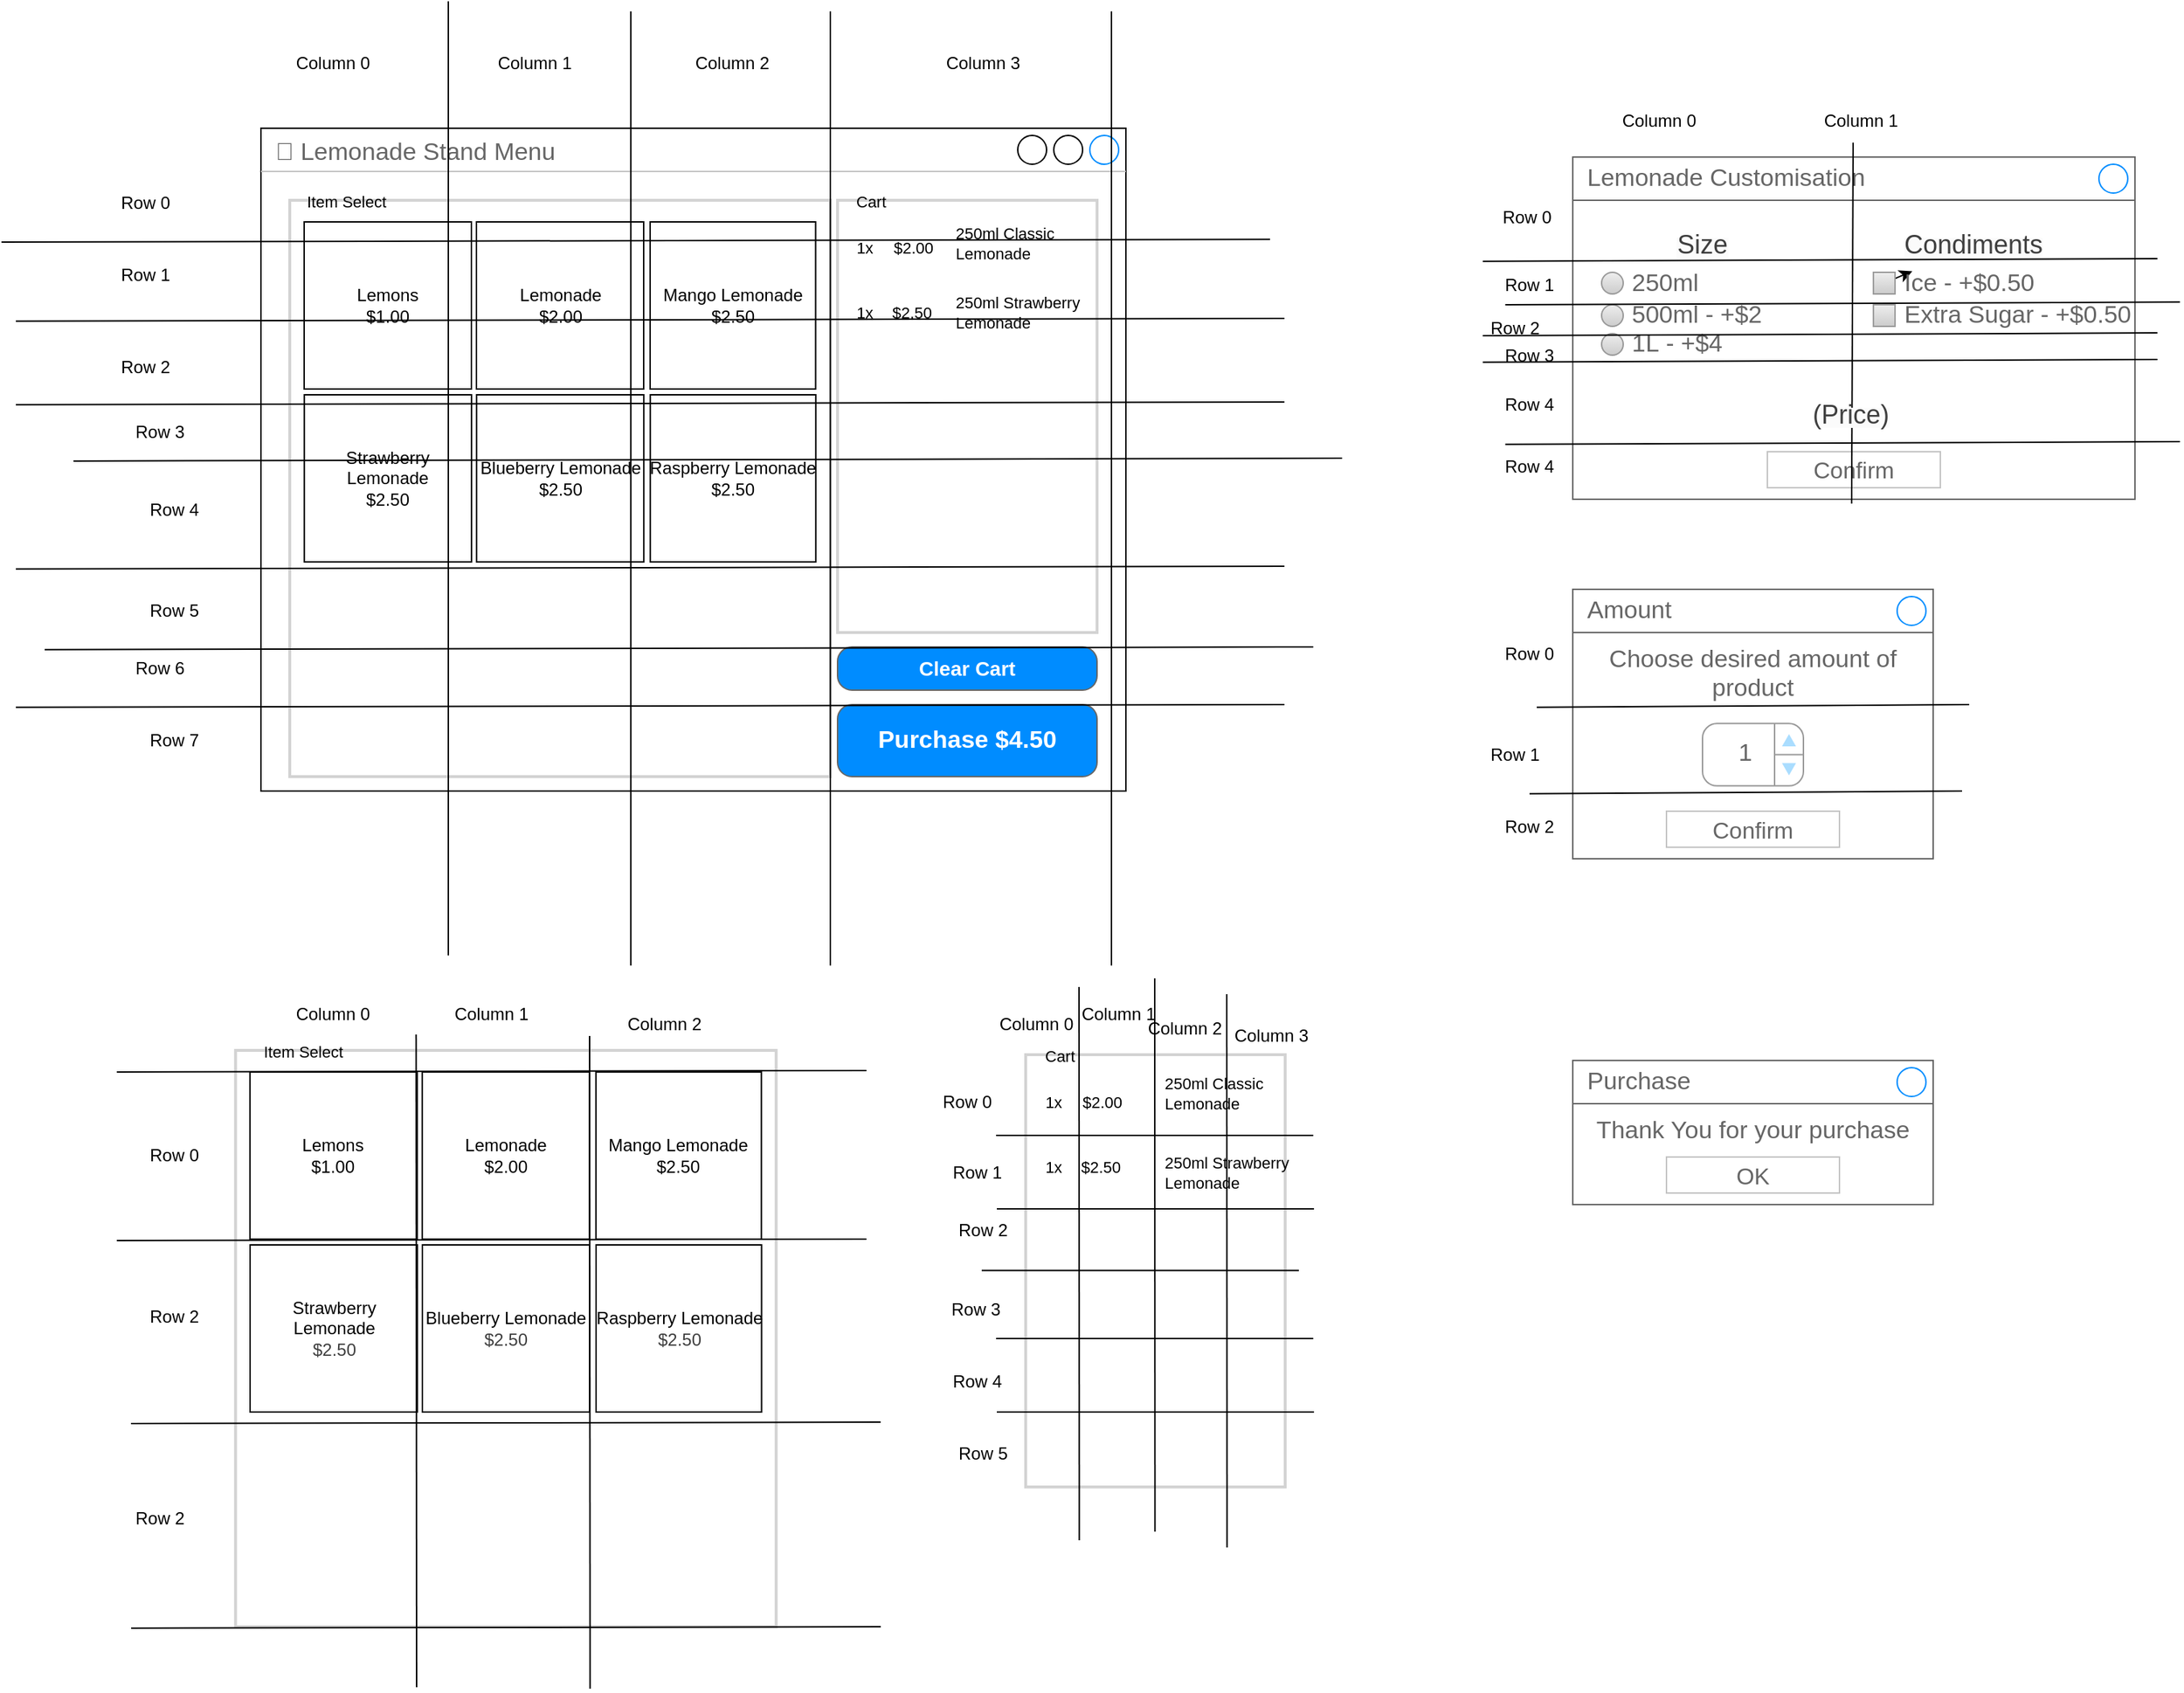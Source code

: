 <mxfile>
    <diagram id="gGsw4H8kystXVpl7gZS2" name="Page-1">
        <mxGraphModel dx="1191" dy="1528" grid="1" gridSize="10" guides="1" tooltips="1" connect="1" arrows="1" fold="1" page="1" pageScale="1" pageWidth="850" pageHeight="1100" math="0" shadow="0">
            <root>
                <mxCell id="0"/>
                <mxCell id="1" parent="0"/>
                <mxCell id="2" value="🍋 Lemonade Stand Menu" style="strokeWidth=1;shadow=0;dashed=0;align=center;html=1;shape=mxgraph.mockup.containers.window;align=left;verticalAlign=top;spacingLeft=8;strokeColor2=#008cff;strokeColor3=#c4c4c4;fontColor=#666666;mainText=;fontSize=17;labelBackgroundColor=none;whiteSpace=wrap;" parent="1" vertex="1">
                    <mxGeometry x="50" y="50" width="600" height="460" as="geometry"/>
                </mxCell>
                <mxCell id="3" value="" style="rounded=0;whiteSpace=wrap;html=1;fillColor=none;strokeColor=#d3d3d3;strokeWidth=2;" parent="1" vertex="1">
                    <mxGeometry x="70" y="100" width="375" height="400" as="geometry"/>
                </mxCell>
                <mxCell id="4" value="" style="rounded=0;whiteSpace=wrap;html=1;fillColor=none;strokeColor=#d3d3d3;strokeWidth=2;" parent="1" vertex="1">
                    <mxGeometry x="450" y="100" width="180" height="300" as="geometry"/>
                </mxCell>
                <mxCell id="6" value="Purchase $4.50" style="strokeWidth=1;shadow=0;dashed=0;align=center;html=1;shape=mxgraph.mockup.buttons.button;strokeColor=#666666;fontColor=#ffffff;mainText=;buttonStyle=round;fontSize=17;fontStyle=1;fillColor=#008cff;whiteSpace=wrap;" parent="1" vertex="1">
                    <mxGeometry x="450" y="450" width="180" height="50" as="geometry"/>
                </mxCell>
                <mxCell id="25" value="250ml Classic Lemonade" style="text;html=1;align=left;verticalAlign=middle;whiteSpace=wrap;rounded=0;fontSize=11;" parent="1" vertex="1">
                    <mxGeometry x="530" y="115" width="90" height="30" as="geometry"/>
                </mxCell>
                <mxCell id="31" value="250ml Strawberry Lemonade" style="text;html=1;align=left;verticalAlign=middle;whiteSpace=wrap;rounded=0;fontSize=11;" parent="1" vertex="1">
                    <mxGeometry x="530" y="163" width="90" height="30" as="geometry"/>
                </mxCell>
                <mxCell id="40" value="$2.50" style="text;html=1;align=left;verticalAlign=middle;whiteSpace=wrap;rounded=0;fontSize=11;" parent="1" vertex="1">
                    <mxGeometry x="486" y="174" width="30" height="8" as="geometry"/>
                </mxCell>
                <mxCell id="41" value="$2.00" style="text;html=1;align=left;verticalAlign=middle;whiteSpace=wrap;rounded=0;fontSize=11;" parent="1" vertex="1">
                    <mxGeometry x="487" y="129" width="30" height="8" as="geometry"/>
                </mxCell>
                <mxCell id="46" value="1x" style="text;html=1;align=center;verticalAlign=middle;whiteSpace=wrap;rounded=0;fontSize=11;" parent="1" vertex="1">
                    <mxGeometry x="454" y="174" width="30" height="8" as="geometry"/>
                </mxCell>
                <mxCell id="48" value="1x" style="text;html=1;align=center;verticalAlign=middle;whiteSpace=wrap;rounded=0;fontSize=11;" parent="1" vertex="1">
                    <mxGeometry x="454" y="129" width="30" height="8" as="geometry"/>
                </mxCell>
                <mxCell id="50" value="Lemons&lt;div&gt;$1.00&lt;/div&gt;" style="whiteSpace=wrap;html=1;aspect=fixed;" parent="1" vertex="1">
                    <mxGeometry x="80" y="115" width="116" height="116" as="geometry"/>
                </mxCell>
                <mxCell id="53" value="&lt;div&gt;&lt;span style=&quot;background-color: transparent;&quot;&gt;Thank You for your purchase&lt;/span&gt;&lt;/div&gt;" style="strokeWidth=1;shadow=0;dashed=0;align=center;html=1;shape=mxgraph.mockup.containers.rrect;rSize=0;strokeColor=#666666;fontColor=#666666;fontSize=17;verticalAlign=top;whiteSpace=wrap;fillColor=#ffffff;spacingTop=32;" parent="1" vertex="1">
                    <mxGeometry x="960" y="697" width="250" height="100" as="geometry"/>
                </mxCell>
                <mxCell id="54" value="Purchase" style="strokeWidth=1;shadow=0;dashed=0;align=center;html=1;shape=mxgraph.mockup.containers.rrect;rSize=0;fontSize=17;fontColor=#666666;strokeColor=#666666;align=left;spacingLeft=8;fillColor=#ffffff;resizeWidth=1;whiteSpace=wrap;" parent="53" vertex="1">
                    <mxGeometry width="250" height="30" relative="1" as="geometry"/>
                </mxCell>
                <mxCell id="55" value="" style="shape=ellipse;strokeColor=#008cff;resizable=0;fillColor=none;html=1;" parent="54" vertex="1">
                    <mxGeometry x="1" y="0.5" width="20" height="20" relative="1" as="geometry">
                        <mxPoint x="-25" y="-10" as="offset"/>
                    </mxGeometry>
                </mxCell>
                <mxCell id="56" value="OK" style="strokeWidth=1;shadow=0;dashed=0;align=center;html=1;shape=mxgraph.mockup.containers.rrect;rSize=0;fontSize=16;fontColor=#666666;strokeColor=#c4c4c4;resizable=0;whiteSpace=wrap;fillColor=#ffffff;" parent="53" vertex="1">
                    <mxGeometry x="0.5" y="1" width="120" height="25" relative="1" as="geometry">
                        <mxPoint x="-60" y="-33" as="offset"/>
                    </mxGeometry>
                </mxCell>
                <mxCell id="57" value="Lemonade&lt;div&gt;$2.00&lt;/div&gt;" style="whiteSpace=wrap;html=1;aspect=fixed;" parent="1" vertex="1">
                    <mxGeometry x="199.5" y="115" width="116" height="116" as="geometry"/>
                </mxCell>
                <mxCell id="60" value="Mango Lemonade&lt;div&gt;$2.50&lt;/div&gt;" style="whiteSpace=wrap;html=1;aspect=fixed;" parent="1" vertex="1">
                    <mxGeometry x="320" y="115" width="114.78" height="116" as="geometry"/>
                </mxCell>
                <mxCell id="68" value="Clear Cart" style="strokeWidth=1;shadow=0;dashed=0;align=center;html=1;shape=mxgraph.mockup.buttons.button;strokeColor=#666666;fontColor=#ffffff;mainText=;buttonStyle=round;fontSize=14;fontStyle=1;fillColor=#008cff;whiteSpace=wrap;" parent="1" vertex="1">
                    <mxGeometry x="450" y="410" width="180" height="30" as="geometry"/>
                </mxCell>
                <mxCell id="72" value="&lt;div&gt;&lt;span style=&quot;background-color: transparent;&quot;&gt;Choose desired amount of product&lt;/span&gt;&lt;/div&gt;" style="strokeWidth=1;shadow=0;dashed=0;align=center;html=1;shape=mxgraph.mockup.containers.rrect;rSize=0;strokeColor=#666666;fontColor=#666666;fontSize=17;verticalAlign=top;whiteSpace=wrap;fillColor=#ffffff;spacingTop=32;" parent="1" vertex="1">
                    <mxGeometry x="960" y="370" width="250" height="187" as="geometry"/>
                </mxCell>
                <mxCell id="73" value="Amount" style="strokeWidth=1;shadow=0;dashed=0;align=center;html=1;shape=mxgraph.mockup.containers.rrect;rSize=0;fontSize=17;fontColor=#666666;strokeColor=#666666;align=left;spacingLeft=8;fillColor=#ffffff;resizeWidth=1;whiteSpace=wrap;" parent="72" vertex="1">
                    <mxGeometry width="250" height="30" relative="1" as="geometry"/>
                </mxCell>
                <mxCell id="74" value="" style="shape=ellipse;strokeColor=#008cff;resizable=0;fillColor=none;html=1;" parent="73" vertex="1">
                    <mxGeometry x="1" y="0.5" width="20" height="20" relative="1" as="geometry">
                        <mxPoint x="-25" y="-10" as="offset"/>
                    </mxGeometry>
                </mxCell>
                <mxCell id="75" value="Confirm" style="strokeWidth=1;shadow=0;dashed=0;align=center;html=1;shape=mxgraph.mockup.containers.rrect;rSize=0;fontSize=16;fontColor=#666666;strokeColor=#c4c4c4;resizable=0;whiteSpace=wrap;fillColor=#ffffff;" parent="72" vertex="1">
                    <mxGeometry x="0.5" y="1" width="120" height="25" relative="1" as="geometry">
                        <mxPoint x="-60" y="-33" as="offset"/>
                    </mxGeometry>
                </mxCell>
                <mxCell id="79" value="&lt;table cellpadding=&quot;0&quot; cellspacing=&quot;0&quot; style=&quot;width:100%;height:100%;&quot;&gt;&lt;tbody&gt;&lt;tr&gt;&lt;td style=&quot;width:85%&quot;&gt;1&lt;/td&gt;&lt;td style=&quot;width:15%&quot;&gt;&lt;/td&gt;&lt;/tr&gt;&lt;/tbody&gt;&lt;/table&gt;" style="strokeWidth=1;shadow=0;dashed=0;align=center;html=1;shape=mxgraph.mockup.forms.spinner;strokeColor=#999999;spinLayout=right;spinStyle=normal;adjStyle=triangle;fillColor=#aaddff;fontSize=17;fontColor=#666666;mainText=;html=1;overflow=fill;" parent="72" vertex="1">
                    <mxGeometry x="90" y="93.175" width="70" height="43.244" as="geometry"/>
                </mxCell>
                <mxCell id="236" value="" style="endArrow=none;html=1;" edge="1" parent="72">
                    <mxGeometry width="50" height="50" relative="1" as="geometry">
                        <mxPoint x="275" y="80" as="sourcePoint"/>
                        <mxPoint x="-25" y="81.88" as="targetPoint"/>
                    </mxGeometry>
                </mxCell>
                <mxCell id="237" value="" style="endArrow=none;html=1;" edge="1" parent="72">
                    <mxGeometry width="50" height="50" relative="1" as="geometry">
                        <mxPoint x="270" y="140" as="sourcePoint"/>
                        <mxPoint x="-30" y="141.88" as="targetPoint"/>
                    </mxGeometry>
                </mxCell>
                <mxCell id="76" value="Item Select" style="text;html=1;align=left;verticalAlign=middle;whiteSpace=wrap;rounded=0;fontSize=11;" parent="1" vertex="1">
                    <mxGeometry x="80" y="97" width="59.5" height="8" as="geometry"/>
                </mxCell>
                <mxCell id="77" value="Cart" style="text;html=1;align=left;verticalAlign=middle;whiteSpace=wrap;rounded=0;fontSize=11;" parent="1" vertex="1">
                    <mxGeometry x="461" y="97" width="59.5" height="7" as="geometry"/>
                </mxCell>
                <mxCell id="116" value="" style="strokeWidth=1;shadow=0;dashed=0;align=center;html=1;shape=mxgraph.mockup.containers.rrect;rSize=0;strokeColor=#666666;fontColor=#666666;fontSize=17;verticalAlign=top;whiteSpace=wrap;fillColor=#ffffff;spacingTop=32;movable=1;resizable=1;rotatable=1;deletable=1;editable=1;locked=0;connectable=1;" parent="1" vertex="1">
                    <mxGeometry x="960" y="70" width="390" height="237.5" as="geometry"/>
                </mxCell>
                <mxCell id="117" value="Lemonade Customisation" style="strokeWidth=1;shadow=0;dashed=0;align=center;html=1;shape=mxgraph.mockup.containers.rrect;rSize=0;fontSize=17;fontColor=#666666;strokeColor=#666666;align=left;spacingLeft=8;fillColor=#ffffff;resizeWidth=1;whiteSpace=wrap;" parent="116" vertex="1">
                    <mxGeometry width="390" height="30" relative="1" as="geometry"/>
                </mxCell>
                <mxCell id="118" value="" style="shape=ellipse;strokeColor=#008cff;resizable=0;fillColor=none;html=1;" parent="117" vertex="1">
                    <mxGeometry x="1" y="0.5" width="20" height="20" relative="1" as="geometry">
                        <mxPoint x="-25" y="-10" as="offset"/>
                    </mxGeometry>
                </mxCell>
                <mxCell id="119" value="Confirm" style="strokeWidth=1;shadow=0;dashed=0;align=center;html=1;shape=mxgraph.mockup.containers.rrect;rSize=0;fontSize=16;fontColor=#666666;strokeColor=#c4c4c4;resizable=0;whiteSpace=wrap;fillColor=#ffffff;" parent="116" vertex="1">
                    <mxGeometry x="0.5" y="1" width="120" height="25" relative="1" as="geometry">
                        <mxPoint x="-60" y="-33" as="offset"/>
                    </mxGeometry>
                </mxCell>
                <mxCell id="121" value="&lt;span style=&quot;color: rgb(63, 63, 63); font-family: Helvetica; font-style: normal; font-variant-ligatures: normal; font-variant-caps: normal; font-weight: 400; letter-spacing: normal; orphans: 2; text-indent: 0px; text-transform: none; widows: 2; word-spacing: 0px; -webkit-text-stroke-width: 0px; white-space: normal; background-color: rgb(251, 251, 251); text-decoration-thickness: initial; text-decoration-style: initial; text-decoration-color: initial; float: none; display: inline !important;&quot;&gt;&lt;font style=&quot;font-size: 18px;&quot;&gt;Size&lt;/font&gt;&lt;/span&gt;" style="text;whiteSpace=wrap;html=1;fontSize=12;align=center;verticalAlign=middle;" parent="116" vertex="1">
                    <mxGeometry x="48.36" y="42.5" width="84.24" height="37.5" as="geometry"/>
                </mxCell>
                <mxCell id="122" value="&lt;span style=&quot;color: rgb(63, 63, 63); font-family: Helvetica; font-style: normal; font-variant-ligatures: normal; font-variant-caps: normal; font-weight: 400; letter-spacing: normal; orphans: 2; text-indent: 0px; text-transform: none; widows: 2; word-spacing: 0px; -webkit-text-stroke-width: 0px; white-space: normal; background-color: rgb(251, 251, 251); text-decoration-thickness: initial; text-decoration-style: initial; text-decoration-color: initial; float: none; display: inline !important;&quot;&gt;&lt;font style=&quot;font-size: 18px;&quot;&gt;Condiments&lt;/font&gt;&lt;/span&gt;" style="text;whiteSpace=wrap;html=1;fontSize=12;align=center;verticalAlign=middle;" parent="116" vertex="1">
                    <mxGeometry x="235.56" y="42.5" width="84.24" height="37.5" as="geometry"/>
                </mxCell>
                <mxCell id="123" value="250ml" style="shape=ellipse;fillColor=#eeeeee;strokeColor=#999999;gradientColor=#cccccc;html=1;align=left;spacingLeft=4;fontSize=17;fontColor=#666666;labelPosition=right;shadow=0;movable=1;resizable=1;rotatable=1;deletable=1;editable=1;locked=0;connectable=1;" parent="116" vertex="1">
                    <mxGeometry x="20" y="80" width="15" height="15" as="geometry"/>
                </mxCell>
                <mxCell id="124" value="500ml - +$2" style="shape=ellipse;fillColor=#eeeeee;strokeColor=#999999;gradientColor=#cccccc;html=1;align=left;spacingLeft=4;fontSize=17;fontColor=#666666;labelPosition=right;shadow=0;movable=1;resizable=1;rotatable=1;deletable=1;editable=1;locked=0;connectable=1;" parent="116" vertex="1">
                    <mxGeometry x="20" y="102.5" width="15" height="15" as="geometry"/>
                </mxCell>
                <mxCell id="125" value="1L&amp;nbsp;&lt;span style=&quot;color: rgb(102, 102, 102);&quot;&gt;- +$4&lt;/span&gt;" style="shape=ellipse;fillColor=#eeeeee;strokeColor=#999999;gradientColor=#cccccc;html=1;align=left;spacingLeft=4;fontSize=17;fontColor=#666666;labelPosition=right;shadow=0;movable=1;resizable=1;rotatable=1;deletable=1;editable=1;locked=0;connectable=1;" parent="116" vertex="1">
                    <mxGeometry x="20" y="122.5" width="15" height="15" as="geometry"/>
                </mxCell>
                <mxCell id="245" value="" style="edgeStyle=none;html=1;" edge="1" parent="116" source="126" target="122">
                    <mxGeometry relative="1" as="geometry"/>
                </mxCell>
                <mxCell id="126" value="Ice - +$0.50" style="strokeWidth=1;shadow=0;dashed=0;align=center;html=1;shape=mxgraph.mockup.forms.rrect;rSize=0;fillColor=#eeeeee;strokeColor=#999999;gradientColor=#cccccc;align=left;spacingLeft=4;fontSize=17;fontColor=#666666;labelPosition=right;movable=1;resizable=1;rotatable=1;deletable=1;editable=1;locked=0;connectable=1;" parent="116" vertex="1">
                    <mxGeometry x="208.56" y="80" width="15" height="15" as="geometry"/>
                </mxCell>
                <mxCell id="127" value="Extra&amp;nbsp;&lt;span style=&quot;background-color: transparent;&quot;&gt;Sugar - +$0.50&lt;/span&gt;" style="strokeWidth=1;shadow=0;dashed=0;align=center;html=1;shape=mxgraph.mockup.forms.rrect;rSize=0;fillColor=#eeeeee;strokeColor=#999999;gradientColor=#cccccc;align=left;spacingLeft=4;fontSize=17;fontColor=#666666;labelPosition=right;movable=1;resizable=1;rotatable=1;deletable=1;editable=1;locked=0;connectable=1;" parent="116" vertex="1">
                    <mxGeometry x="208.56" y="102.5" width="15" height="15" as="geometry"/>
                </mxCell>
                <mxCell id="219" value="" style="endArrow=none;html=1;" parent="116" edge="1">
                    <mxGeometry width="50" height="50" relative="1" as="geometry">
                        <mxPoint x="405.6" y="70.5" as="sourcePoint"/>
                        <mxPoint x="-62.4" y="72.38" as="targetPoint"/>
                    </mxGeometry>
                </mxCell>
                <mxCell id="220" value="" style="endArrow=none;html=1;" parent="116" edge="1">
                    <mxGeometry width="50" height="50" relative="1" as="geometry">
                        <mxPoint x="421.2" y="100.62" as="sourcePoint"/>
                        <mxPoint x="-46.8" y="102.5" as="targetPoint"/>
                    </mxGeometry>
                </mxCell>
                <mxCell id="221" value="" style="endArrow=none;html=1;" parent="116" edge="1">
                    <mxGeometry width="50" height="50" relative="1" as="geometry">
                        <mxPoint x="405.6" y="122.06" as="sourcePoint"/>
                        <mxPoint x="-62.4" y="123.94" as="targetPoint"/>
                    </mxGeometry>
                </mxCell>
                <mxCell id="222" value="" style="endArrow=none;html=1;" parent="116" edge="1">
                    <mxGeometry width="50" height="50" relative="1" as="geometry">
                        <mxPoint x="405.6" y="140.5" as="sourcePoint"/>
                        <mxPoint x="-62.4" y="142.38" as="targetPoint"/>
                    </mxGeometry>
                </mxCell>
                <mxCell id="223" value="" style="endArrow=none;html=1;" parent="116" edge="1">
                    <mxGeometry width="50" height="50" relative="1" as="geometry">
                        <mxPoint x="194.485" y="-10" as="sourcePoint"/>
                        <mxPoint x="193.44" y="240.5" as="targetPoint"/>
                    </mxGeometry>
                </mxCell>
                <mxCell id="241" value="&lt;span style=&quot;color: rgb(63, 63, 63); font-family: Helvetica; font-style: normal; font-variant-ligatures: normal; font-variant-caps: normal; font-weight: 400; letter-spacing: normal; orphans: 2; text-indent: 0px; text-transform: none; widows: 2; word-spacing: 0px; -webkit-text-stroke-width: 0px; white-space: normal; background-color: rgb(251, 251, 251); text-decoration-thickness: initial; text-decoration-style: initial; text-decoration-color: initial; float: none; display: inline !important;&quot;&gt;&lt;font style=&quot;font-size: 18px;&quot;&gt;(Price)&lt;/font&gt;&lt;/span&gt;" style="text;whiteSpace=wrap;html=1;fontSize=12;align=center;verticalAlign=middle;" vertex="1" parent="116">
                    <mxGeometry x="151.32" y="160" width="84.24" height="37.5" as="geometry"/>
                </mxCell>
                <mxCell id="243" value="" style="endArrow=none;html=1;" edge="1" parent="116">
                    <mxGeometry width="50" height="50" relative="1" as="geometry">
                        <mxPoint x="421.2" y="197.5" as="sourcePoint"/>
                        <mxPoint x="-46.8" y="199.38" as="targetPoint"/>
                    </mxGeometry>
                </mxCell>
                <mxCell id="138" value="&lt;span style=&quot;color: rgb(0, 0, 0);&quot;&gt;Strawberry Lemonade&lt;/span&gt;&lt;div&gt;&lt;span style=&quot;color: rgb(0, 0, 0);&quot;&gt;$2.50&lt;/span&gt;&lt;/div&gt;" style="whiteSpace=wrap;html=1;aspect=fixed;" parent="1" vertex="1">
                    <mxGeometry x="80.11" y="235" width="116" height="116" as="geometry"/>
                </mxCell>
                <mxCell id="139" value="&lt;span style=&quot;color: rgb(0, 0, 0);&quot;&gt;Blueberry Lemonade&lt;/span&gt;&lt;div&gt;&lt;span style=&quot;color: rgb(0, 0, 0);&quot;&gt;$2.50&lt;/span&gt;&lt;/div&gt;" style="whiteSpace=wrap;html=1;aspect=fixed;" parent="1" vertex="1">
                    <mxGeometry x="199.61" y="235" width="116" height="116" as="geometry"/>
                </mxCell>
                <mxCell id="140" value="&lt;span style=&quot;color: rgb(0, 0, 0);&quot;&gt;Raspberry&amp;nbsp;&lt;/span&gt;&lt;span style=&quot;background-color: transparent;&quot;&gt;Lemonade&lt;/span&gt;&lt;div&gt;&lt;span style=&quot;background-color: transparent;&quot;&gt;$2.50&lt;/span&gt;&lt;/div&gt;" style="whiteSpace=wrap;html=1;aspect=fixed;" parent="1" vertex="1">
                    <mxGeometry x="320.11" y="235" width="114.78" height="116" as="geometry"/>
                </mxCell>
                <mxCell id="135" value="" style="endArrow=none;html=1;" parent="1" edge="1">
                    <mxGeometry width="50" height="50" relative="1" as="geometry">
                        <mxPoint x="306.61" y="631.12" as="sourcePoint"/>
                        <mxPoint x="306.61" y="-31.12" as="targetPoint"/>
                    </mxGeometry>
                </mxCell>
                <mxCell id="141" value="" style="endArrow=none;html=1;" parent="1" edge="1">
                    <mxGeometry width="50" height="50" relative="1" as="geometry">
                        <mxPoint x="180" y="624.12" as="sourcePoint"/>
                        <mxPoint x="180" y="-38.12" as="targetPoint"/>
                    </mxGeometry>
                </mxCell>
                <mxCell id="142" value="" style="endArrow=none;html=1;" parent="1" edge="1">
                    <mxGeometry width="50" height="50" relative="1" as="geometry">
                        <mxPoint x="445" y="631.12" as="sourcePoint"/>
                        <mxPoint x="445" y="-31.12" as="targetPoint"/>
                    </mxGeometry>
                </mxCell>
                <mxCell id="144" value="Column 0" style="text;html=1;align=center;verticalAlign=middle;whiteSpace=wrap;rounded=0;" parent="1" vertex="1">
                    <mxGeometry x="70" y="-10" width="60" height="30" as="geometry"/>
                </mxCell>
                <mxCell id="145" value="Column 1" style="text;html=1;align=center;verticalAlign=middle;whiteSpace=wrap;rounded=0;" parent="1" vertex="1">
                    <mxGeometry x="210" y="-10" width="60" height="30" as="geometry"/>
                </mxCell>
                <mxCell id="146" value="Column 2" style="text;html=1;align=center;verticalAlign=middle;whiteSpace=wrap;rounded=0;" parent="1" vertex="1">
                    <mxGeometry x="347.39" y="-10" width="60" height="30" as="geometry"/>
                </mxCell>
                <mxCell id="147" value="Column 3" style="text;html=1;align=center;verticalAlign=middle;whiteSpace=wrap;rounded=0;" parent="1" vertex="1">
                    <mxGeometry x="520.5" y="-10" width="60" height="30" as="geometry"/>
                </mxCell>
                <mxCell id="148" value="" style="endArrow=none;html=1;" parent="1" edge="1">
                    <mxGeometry width="50" height="50" relative="1" as="geometry">
                        <mxPoint x="640" y="631.12" as="sourcePoint"/>
                        <mxPoint x="640" y="-31.12" as="targetPoint"/>
                    </mxGeometry>
                </mxCell>
                <mxCell id="149" value="" style="endArrow=none;html=1;" parent="1" edge="1">
                    <mxGeometry width="50" height="50" relative="1" as="geometry">
                        <mxPoint x="800" y="279.06" as="sourcePoint"/>
                        <mxPoint x="-80" y="280.94" as="targetPoint"/>
                    </mxGeometry>
                </mxCell>
                <mxCell id="150" value="" style="endArrow=none;html=1;" parent="1" edge="1">
                    <mxGeometry width="50" height="50" relative="1" as="geometry">
                        <mxPoint x="780" y="410" as="sourcePoint"/>
                        <mxPoint x="-100" y="411.88" as="targetPoint"/>
                    </mxGeometry>
                </mxCell>
                <mxCell id="151" value="" style="endArrow=none;html=1;" parent="1" edge="1">
                    <mxGeometry width="50" height="50" relative="1" as="geometry">
                        <mxPoint x="760" y="182" as="sourcePoint"/>
                        <mxPoint x="-120" y="183.88" as="targetPoint"/>
                    </mxGeometry>
                </mxCell>
                <mxCell id="152" value="" style="endArrow=none;html=1;" parent="1" edge="1">
                    <mxGeometry width="50" height="50" relative="1" as="geometry">
                        <mxPoint x="760" y="450" as="sourcePoint"/>
                        <mxPoint x="-120" y="451.88" as="targetPoint"/>
                    </mxGeometry>
                </mxCell>
                <mxCell id="153" value="" style="endArrow=none;html=1;" parent="1" edge="1">
                    <mxGeometry width="50" height="50" relative="1" as="geometry">
                        <mxPoint x="760" y="354" as="sourcePoint"/>
                        <mxPoint x="-120" y="355.88" as="targetPoint"/>
                    </mxGeometry>
                </mxCell>
                <mxCell id="154" value="" style="endArrow=none;html=1;" parent="1" edge="1">
                    <mxGeometry width="50" height="50" relative="1" as="geometry">
                        <mxPoint x="760" y="240" as="sourcePoint"/>
                        <mxPoint x="-120" y="241.88" as="targetPoint"/>
                    </mxGeometry>
                </mxCell>
                <mxCell id="155" value="" style="endArrow=none;html=1;" parent="1" edge="1">
                    <mxGeometry width="50" height="50" relative="1" as="geometry">
                        <mxPoint x="750" y="127.12" as="sourcePoint"/>
                        <mxPoint x="-130" y="129.0" as="targetPoint"/>
                    </mxGeometry>
                </mxCell>
                <mxCell id="156" value="Row 0" style="text;html=1;align=center;verticalAlign=middle;whiteSpace=wrap;rounded=0;" parent="1" vertex="1">
                    <mxGeometry x="-60" y="87" width="60" height="30" as="geometry"/>
                </mxCell>
                <mxCell id="157" value="Row 1" style="text;html=1;align=center;verticalAlign=middle;whiteSpace=wrap;rounded=0;" parent="1" vertex="1">
                    <mxGeometry x="-60" y="137" width="60" height="30" as="geometry"/>
                </mxCell>
                <mxCell id="158" value="Row 2" style="text;html=1;align=center;verticalAlign=middle;whiteSpace=wrap;rounded=0;" parent="1" vertex="1">
                    <mxGeometry x="-60" y="201" width="60" height="30" as="geometry"/>
                </mxCell>
                <mxCell id="159" value="Row 3" style="text;html=1;align=center;verticalAlign=middle;whiteSpace=wrap;rounded=0;" parent="1" vertex="1">
                    <mxGeometry x="-50" y="245.5" width="60" height="30" as="geometry"/>
                </mxCell>
                <mxCell id="160" value="Row 4" style="text;html=1;align=center;verticalAlign=middle;whiteSpace=wrap;rounded=0;" parent="1" vertex="1">
                    <mxGeometry x="-40" y="300" width="60" height="30" as="geometry"/>
                </mxCell>
                <mxCell id="161" value="Row 5" style="text;html=1;align=center;verticalAlign=middle;whiteSpace=wrap;rounded=0;" parent="1" vertex="1">
                    <mxGeometry x="-40" y="370" width="60" height="30" as="geometry"/>
                </mxCell>
                <mxCell id="162" value="Row 6" style="text;html=1;align=center;verticalAlign=middle;whiteSpace=wrap;rounded=0;" parent="1" vertex="1">
                    <mxGeometry x="-50" y="410" width="60" height="30" as="geometry"/>
                </mxCell>
                <mxCell id="163" value="Row 7" style="text;html=1;align=center;verticalAlign=middle;whiteSpace=wrap;rounded=0;" parent="1" vertex="1">
                    <mxGeometry x="-40" y="460" width="60" height="30" as="geometry"/>
                </mxCell>
                <mxCell id="165" value="" style="rounded=0;whiteSpace=wrap;html=1;fillColor=none;strokeColor=#d3d3d3;strokeWidth=2;" parent="1" vertex="1">
                    <mxGeometry x="32.39" y="690" width="375" height="400" as="geometry"/>
                </mxCell>
                <mxCell id="166" value="Lemons&lt;div&gt;$1.00&lt;/div&gt;" style="whiteSpace=wrap;html=1;aspect=fixed;" parent="1" vertex="1">
                    <mxGeometry x="42.39" y="705" width="116" height="116" as="geometry"/>
                </mxCell>
                <mxCell id="167" value="Lemonade&lt;div&gt;$2.00&lt;/div&gt;" style="whiteSpace=wrap;html=1;aspect=fixed;" parent="1" vertex="1">
                    <mxGeometry x="161.89" y="705" width="116" height="116" as="geometry"/>
                </mxCell>
                <mxCell id="168" value="Mango Lemonade&lt;div&gt;$2.50&lt;/div&gt;" style="whiteSpace=wrap;html=1;aspect=fixed;" parent="1" vertex="1">
                    <mxGeometry x="282.39" y="705" width="114.78" height="116" as="geometry"/>
                </mxCell>
                <mxCell id="169" value="&lt;span style=&quot;color: rgb(0, 0, 0);&quot;&gt;Strawberry Lemonade&lt;/span&gt;&lt;div&gt;&lt;span style=&quot;color: rgb(0, 0, 0);&quot;&gt;&lt;span style=&quot;color: rgb(63, 63, 63);&quot;&gt;$2.50&lt;/span&gt;&lt;/span&gt;&lt;/div&gt;" style="whiteSpace=wrap;html=1;aspect=fixed;" parent="1" vertex="1">
                    <mxGeometry x="42.5" y="825" width="116" height="116" as="geometry"/>
                </mxCell>
                <mxCell id="170" value="&lt;span style=&quot;color: rgb(0, 0, 0);&quot;&gt;Blueberry Lemonade&lt;/span&gt;&lt;div&gt;&lt;span style=&quot;color: rgb(0, 0, 0);&quot;&gt;&lt;span style=&quot;color: rgb(63, 63, 63);&quot;&gt;$2.50&lt;/span&gt;&lt;/span&gt;&lt;/div&gt;" style="whiteSpace=wrap;html=1;aspect=fixed;" parent="1" vertex="1">
                    <mxGeometry x="162" y="825" width="116" height="116" as="geometry"/>
                </mxCell>
                <mxCell id="171" value="&lt;span style=&quot;color: rgb(0, 0, 0);&quot;&gt;Raspberry&amp;nbsp;&lt;/span&gt;&lt;span style=&quot;background-color: transparent;&quot;&gt;Lemonade&lt;/span&gt;&lt;div&gt;&lt;span style=&quot;color: rgb(63, 63, 63);&quot;&gt;$2.50&lt;/span&gt;&lt;span style=&quot;background-color: transparent;&quot;&gt;&lt;/span&gt;&lt;/div&gt;" style="whiteSpace=wrap;html=1;aspect=fixed;" parent="1" vertex="1">
                    <mxGeometry x="282.5" y="825" width="114.78" height="116" as="geometry"/>
                </mxCell>
                <mxCell id="172" value="Item Select" style="text;html=1;align=left;verticalAlign=middle;whiteSpace=wrap;rounded=0;fontSize=11;" parent="1" vertex="1">
                    <mxGeometry x="50.39" y="687" width="59.5" height="8" as="geometry"/>
                </mxCell>
                <mxCell id="177" value="" style="endArrow=none;html=1;" parent="1" edge="1">
                    <mxGeometry width="50" height="50" relative="1" as="geometry">
                        <mxPoint x="470" y="821" as="sourcePoint"/>
                        <mxPoint x="-50" y="822" as="targetPoint"/>
                    </mxGeometry>
                </mxCell>
                <mxCell id="179" value="" style="endArrow=none;html=1;" parent="1" edge="1">
                    <mxGeometry width="50" height="50" relative="1" as="geometry">
                        <mxPoint x="479.89" y="948" as="sourcePoint"/>
                        <mxPoint x="-40.11" y="949" as="targetPoint"/>
                    </mxGeometry>
                </mxCell>
                <mxCell id="180" value="" style="endArrow=none;html=1;" parent="1" edge="1">
                    <mxGeometry width="50" height="50" relative="1" as="geometry">
                        <mxPoint x="470" y="704" as="sourcePoint"/>
                        <mxPoint x="-50" y="705" as="targetPoint"/>
                    </mxGeometry>
                </mxCell>
                <mxCell id="181" value="" style="endArrow=none;html=1;" parent="1" edge="1">
                    <mxGeometry width="50" height="50" relative="1" as="geometry">
                        <mxPoint x="480" y="1090" as="sourcePoint"/>
                        <mxPoint x="-40" y="1091" as="targetPoint"/>
                    </mxGeometry>
                </mxCell>
                <mxCell id="182" value="Row 0" style="text;html=1;align=center;verticalAlign=middle;whiteSpace=wrap;rounded=0;" parent="1" vertex="1">
                    <mxGeometry x="-40" y="748" width="60" height="30" as="geometry"/>
                </mxCell>
                <mxCell id="183" value="Row 2" style="text;html=1;align=center;verticalAlign=middle;whiteSpace=wrap;rounded=0;" parent="1" vertex="1">
                    <mxGeometry x="-40" y="860" width="60" height="30" as="geometry"/>
                </mxCell>
                <mxCell id="184" value="Row 2" style="text;html=1;align=center;verticalAlign=middle;whiteSpace=wrap;rounded=0;" parent="1" vertex="1">
                    <mxGeometry x="-50" y="1000" width="60" height="30" as="geometry"/>
                </mxCell>
                <mxCell id="185" value="" style="rounded=0;whiteSpace=wrap;html=1;fillColor=none;strokeColor=#d3d3d3;strokeWidth=2;" parent="1" vertex="1">
                    <mxGeometry x="580.5" y="693" width="180" height="300" as="geometry"/>
                </mxCell>
                <mxCell id="186" value="250ml Classic Lemonade" style="text;html=1;align=left;verticalAlign=middle;whiteSpace=wrap;rounded=0;fontSize=11;" parent="1" vertex="1">
                    <mxGeometry x="674.5" y="705" width="90" height="30" as="geometry"/>
                </mxCell>
                <mxCell id="187" value="250ml Strawberry Lemonade" style="text;html=1;align=left;verticalAlign=middle;whiteSpace=wrap;rounded=0;fontSize=11;" parent="1" vertex="1">
                    <mxGeometry x="674.5" y="760" width="90" height="30" as="geometry"/>
                </mxCell>
                <mxCell id="188" value="$2.50" style="text;html=1;align=left;verticalAlign=middle;whiteSpace=wrap;rounded=0;fontSize=11;" parent="1" vertex="1">
                    <mxGeometry x="616.5" y="767" width="30" height="8" as="geometry"/>
                </mxCell>
                <mxCell id="189" value="$2.00" style="text;html=1;align=left;verticalAlign=middle;whiteSpace=wrap;rounded=0;fontSize=11;" parent="1" vertex="1">
                    <mxGeometry x="617.5" y="722" width="30" height="8" as="geometry"/>
                </mxCell>
                <mxCell id="190" value="1x" style="text;html=1;align=center;verticalAlign=middle;whiteSpace=wrap;rounded=0;fontSize=11;" parent="1" vertex="1">
                    <mxGeometry x="584.5" y="767" width="30" height="8" as="geometry"/>
                </mxCell>
                <mxCell id="191" value="1x" style="text;html=1;align=center;verticalAlign=middle;whiteSpace=wrap;rounded=0;fontSize=11;" parent="1" vertex="1">
                    <mxGeometry x="584.5" y="722" width="30" height="8" as="geometry"/>
                </mxCell>
                <mxCell id="192" value="Cart" style="text;html=1;align=left;verticalAlign=middle;whiteSpace=wrap;rounded=0;fontSize=11;" parent="1" vertex="1">
                    <mxGeometry x="591.5" y="690" width="59.5" height="7" as="geometry"/>
                </mxCell>
                <mxCell id="194" value="" style="endArrow=none;html=1;" parent="1" edge="1">
                    <mxGeometry width="50" height="50" relative="1" as="geometry">
                        <mxPoint x="780" y="749" as="sourcePoint"/>
                        <mxPoint x="560" y="749" as="targetPoint"/>
                    </mxGeometry>
                </mxCell>
                <mxCell id="195" value="" style="endArrow=none;html=1;" parent="1" edge="1">
                    <mxGeometry width="50" height="50" relative="1" as="geometry">
                        <mxPoint x="780.5" y="800" as="sourcePoint"/>
                        <mxPoint x="560.5" y="800" as="targetPoint"/>
                    </mxGeometry>
                </mxCell>
                <mxCell id="197" value="" style="endArrow=none;html=1;" parent="1" edge="1">
                    <mxGeometry width="50" height="50" relative="1" as="geometry">
                        <mxPoint x="770" y="842.7" as="sourcePoint"/>
                        <mxPoint x="550" y="842.7" as="targetPoint"/>
                    </mxGeometry>
                </mxCell>
                <mxCell id="198" value="" style="endArrow=none;html=1;" parent="1" edge="1">
                    <mxGeometry width="50" height="50" relative="1" as="geometry">
                        <mxPoint x="780" y="890" as="sourcePoint"/>
                        <mxPoint x="560" y="890" as="targetPoint"/>
                    </mxGeometry>
                </mxCell>
                <mxCell id="199" value="" style="endArrow=none;html=1;" parent="1" edge="1">
                    <mxGeometry width="50" height="50" relative="1" as="geometry">
                        <mxPoint x="780.5" y="941" as="sourcePoint"/>
                        <mxPoint x="560.5" y="941" as="targetPoint"/>
                    </mxGeometry>
                </mxCell>
                <mxCell id="200" value="Row 0" style="text;html=1;align=center;verticalAlign=middle;whiteSpace=wrap;rounded=0;" parent="1" vertex="1">
                    <mxGeometry x="510" y="711" width="60" height="30" as="geometry"/>
                </mxCell>
                <mxCell id="201" value="Row 1" style="text;html=1;align=center;verticalAlign=middle;whiteSpace=wrap;rounded=0;" parent="1" vertex="1">
                    <mxGeometry x="517" y="760" width="60" height="30" as="geometry"/>
                </mxCell>
                <mxCell id="202" value="Row 2" style="text;html=1;align=center;verticalAlign=middle;whiteSpace=wrap;rounded=0;" parent="1" vertex="1">
                    <mxGeometry x="520.5" y="805" width="60" height="20" as="geometry"/>
                </mxCell>
                <mxCell id="204" value="Row 3" style="text;html=1;align=center;verticalAlign=middle;whiteSpace=wrap;rounded=0;" parent="1" vertex="1">
                    <mxGeometry x="516" y="860" width="60" height="20" as="geometry"/>
                </mxCell>
                <mxCell id="205" value="Row 4" style="text;html=1;align=center;verticalAlign=middle;whiteSpace=wrap;rounded=0;" parent="1" vertex="1">
                    <mxGeometry x="517" y="910" width="60" height="20" as="geometry"/>
                </mxCell>
                <mxCell id="206" value="Row 5" style="text;html=1;align=center;verticalAlign=middle;whiteSpace=wrap;rounded=0;" parent="1" vertex="1">
                    <mxGeometry x="520.5" y="960" width="60" height="20" as="geometry"/>
                </mxCell>
                <mxCell id="207" value="" style="endArrow=none;html=1;" parent="1" edge="1">
                    <mxGeometry width="50" height="50" relative="1" as="geometry">
                        <mxPoint x="670" y="640" as="sourcePoint"/>
                        <mxPoint x="670.2" y="1024" as="targetPoint"/>
                    </mxGeometry>
                </mxCell>
                <mxCell id="208" value="" style="endArrow=none;html=1;" parent="1" edge="1">
                    <mxGeometry width="50" height="50" relative="1" as="geometry">
                        <mxPoint x="617.5" y="646" as="sourcePoint"/>
                        <mxPoint x="617.7" y="1030" as="targetPoint"/>
                    </mxGeometry>
                </mxCell>
                <mxCell id="209" value="" style="endArrow=none;html=1;" parent="1" edge="1">
                    <mxGeometry width="50" height="50" relative="1" as="geometry">
                        <mxPoint x="720" y="651" as="sourcePoint"/>
                        <mxPoint x="720.2" y="1035" as="targetPoint"/>
                    </mxGeometry>
                </mxCell>
                <mxCell id="210" value="Column 0" style="text;html=1;align=center;verticalAlign=middle;whiteSpace=wrap;rounded=0;" parent="1" vertex="1">
                    <mxGeometry x="557.5" y="657" width="60" height="30" as="geometry"/>
                </mxCell>
                <mxCell id="211" value="Column 1" style="text;html=1;align=center;verticalAlign=middle;whiteSpace=wrap;rounded=0;" parent="1" vertex="1">
                    <mxGeometry x="614.5" y="650" width="60" height="30" as="geometry"/>
                </mxCell>
                <mxCell id="212" value="Column 2" style="text;html=1;align=center;verticalAlign=middle;whiteSpace=wrap;rounded=0;" parent="1" vertex="1">
                    <mxGeometry x="660.5" y="660" width="60" height="30" as="geometry"/>
                </mxCell>
                <mxCell id="213" value="Column 3" style="text;html=1;align=center;verticalAlign=middle;whiteSpace=wrap;rounded=0;" parent="1" vertex="1">
                    <mxGeometry x="720.5" y="665" width="60" height="30" as="geometry"/>
                </mxCell>
                <mxCell id="214" value="" style="endArrow=none;html=1;" parent="1" edge="1">
                    <mxGeometry width="50" height="50" relative="1" as="geometry">
                        <mxPoint x="157.67" y="679" as="sourcePoint"/>
                        <mxPoint x="158" y="1132" as="targetPoint"/>
                    </mxGeometry>
                </mxCell>
                <mxCell id="215" value="" style="endArrow=none;html=1;" parent="1" edge="1">
                    <mxGeometry width="50" height="50" relative="1" as="geometry">
                        <mxPoint x="278" y="680" as="sourcePoint"/>
                        <mxPoint x="278.33" y="1133" as="targetPoint"/>
                    </mxGeometry>
                </mxCell>
                <mxCell id="216" value="Column 0" style="text;html=1;align=center;verticalAlign=middle;whiteSpace=wrap;rounded=0;" parent="1" vertex="1">
                    <mxGeometry x="70" y="650" width="60" height="30" as="geometry"/>
                </mxCell>
                <mxCell id="217" value="Column 1" style="text;html=1;align=center;verticalAlign=middle;whiteSpace=wrap;rounded=0;" parent="1" vertex="1">
                    <mxGeometry x="180" y="650" width="60" height="30" as="geometry"/>
                </mxCell>
                <mxCell id="218" value="Column 2" style="text;html=1;align=center;verticalAlign=middle;whiteSpace=wrap;rounded=0;" parent="1" vertex="1">
                    <mxGeometry x="300" y="657" width="60" height="30" as="geometry"/>
                </mxCell>
                <mxCell id="224" value="Column 1" style="text;html=1;align=center;verticalAlign=middle;whiteSpace=wrap;rounded=0;" parent="1" vertex="1">
                    <mxGeometry x="1130" y="30" width="60" height="30" as="geometry"/>
                </mxCell>
                <mxCell id="225" value="Column 0" style="text;html=1;align=center;verticalAlign=middle;whiteSpace=wrap;rounded=0;" parent="1" vertex="1">
                    <mxGeometry x="990" y="30" width="60" height="30" as="geometry"/>
                </mxCell>
                <mxCell id="226" value="Row 0&amp;nbsp;" style="text;html=1;align=center;verticalAlign=middle;whiteSpace=wrap;rounded=0;" parent="1" vertex="1">
                    <mxGeometry x="900" y="97" width="60" height="30" as="geometry"/>
                </mxCell>
                <mxCell id="227" value="Row 1" style="text;html=1;align=center;verticalAlign=middle;whiteSpace=wrap;rounded=0;" parent="1" vertex="1">
                    <mxGeometry x="900" y="144" width="60" height="30" as="geometry"/>
                </mxCell>
                <mxCell id="228" value="Row 2" style="text;html=1;align=center;verticalAlign=middle;whiteSpace=wrap;rounded=0;" parent="1" vertex="1">
                    <mxGeometry x="890" y="174" width="60" height="30" as="geometry"/>
                </mxCell>
                <mxCell id="229" value="Row 3" style="text;html=1;align=center;verticalAlign=middle;whiteSpace=wrap;rounded=0;" parent="1" vertex="1">
                    <mxGeometry x="900" y="193" width="60" height="30" as="geometry"/>
                </mxCell>
                <mxCell id="233" value="Row 4" style="text;html=1;align=center;verticalAlign=middle;whiteSpace=wrap;rounded=0;" parent="1" vertex="1">
                    <mxGeometry x="900" y="226.5" width="60" height="30" as="geometry"/>
                </mxCell>
                <mxCell id="238" value="Row 0" style="text;html=1;align=center;verticalAlign=middle;whiteSpace=wrap;rounded=0;" vertex="1" parent="1">
                    <mxGeometry x="900" y="400" width="60" height="30" as="geometry"/>
                </mxCell>
                <mxCell id="239" value="Row 1" style="text;html=1;align=center;verticalAlign=middle;whiteSpace=wrap;rounded=0;" vertex="1" parent="1">
                    <mxGeometry x="890" y="470" width="60" height="30" as="geometry"/>
                </mxCell>
                <mxCell id="240" value="Row 2" style="text;html=1;align=center;verticalAlign=middle;whiteSpace=wrap;rounded=0;" vertex="1" parent="1">
                    <mxGeometry x="900" y="520" width="60" height="30" as="geometry"/>
                </mxCell>
                <mxCell id="247" value="Row 4" style="text;html=1;align=center;verticalAlign=middle;whiteSpace=wrap;rounded=0;" vertex="1" parent="1">
                    <mxGeometry x="900" y="270" width="60" height="30" as="geometry"/>
                </mxCell>
            </root>
        </mxGraphModel>
    </diagram>
</mxfile>